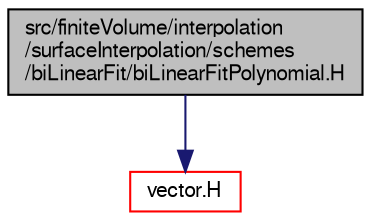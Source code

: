 digraph "src/finiteVolume/interpolation/surfaceInterpolation/schemes/biLinearFit/biLinearFitPolynomial.H"
{
  bgcolor="transparent";
  edge [fontname="FreeSans",fontsize="10",labelfontname="FreeSans",labelfontsize="10"];
  node [fontname="FreeSans",fontsize="10",shape=record];
  Node0 [label="src/finiteVolume/interpolation\l/surfaceInterpolation/schemes\l/biLinearFit/biLinearFitPolynomial.H",height=0.2,width=0.4,color="black", fillcolor="grey75", style="filled", fontcolor="black"];
  Node0 -> Node1 [color="midnightblue",fontsize="10",style="solid",fontname="FreeSans"];
  Node1 [label="vector.H",height=0.2,width=0.4,color="red",URL="$a12836.html"];
}
